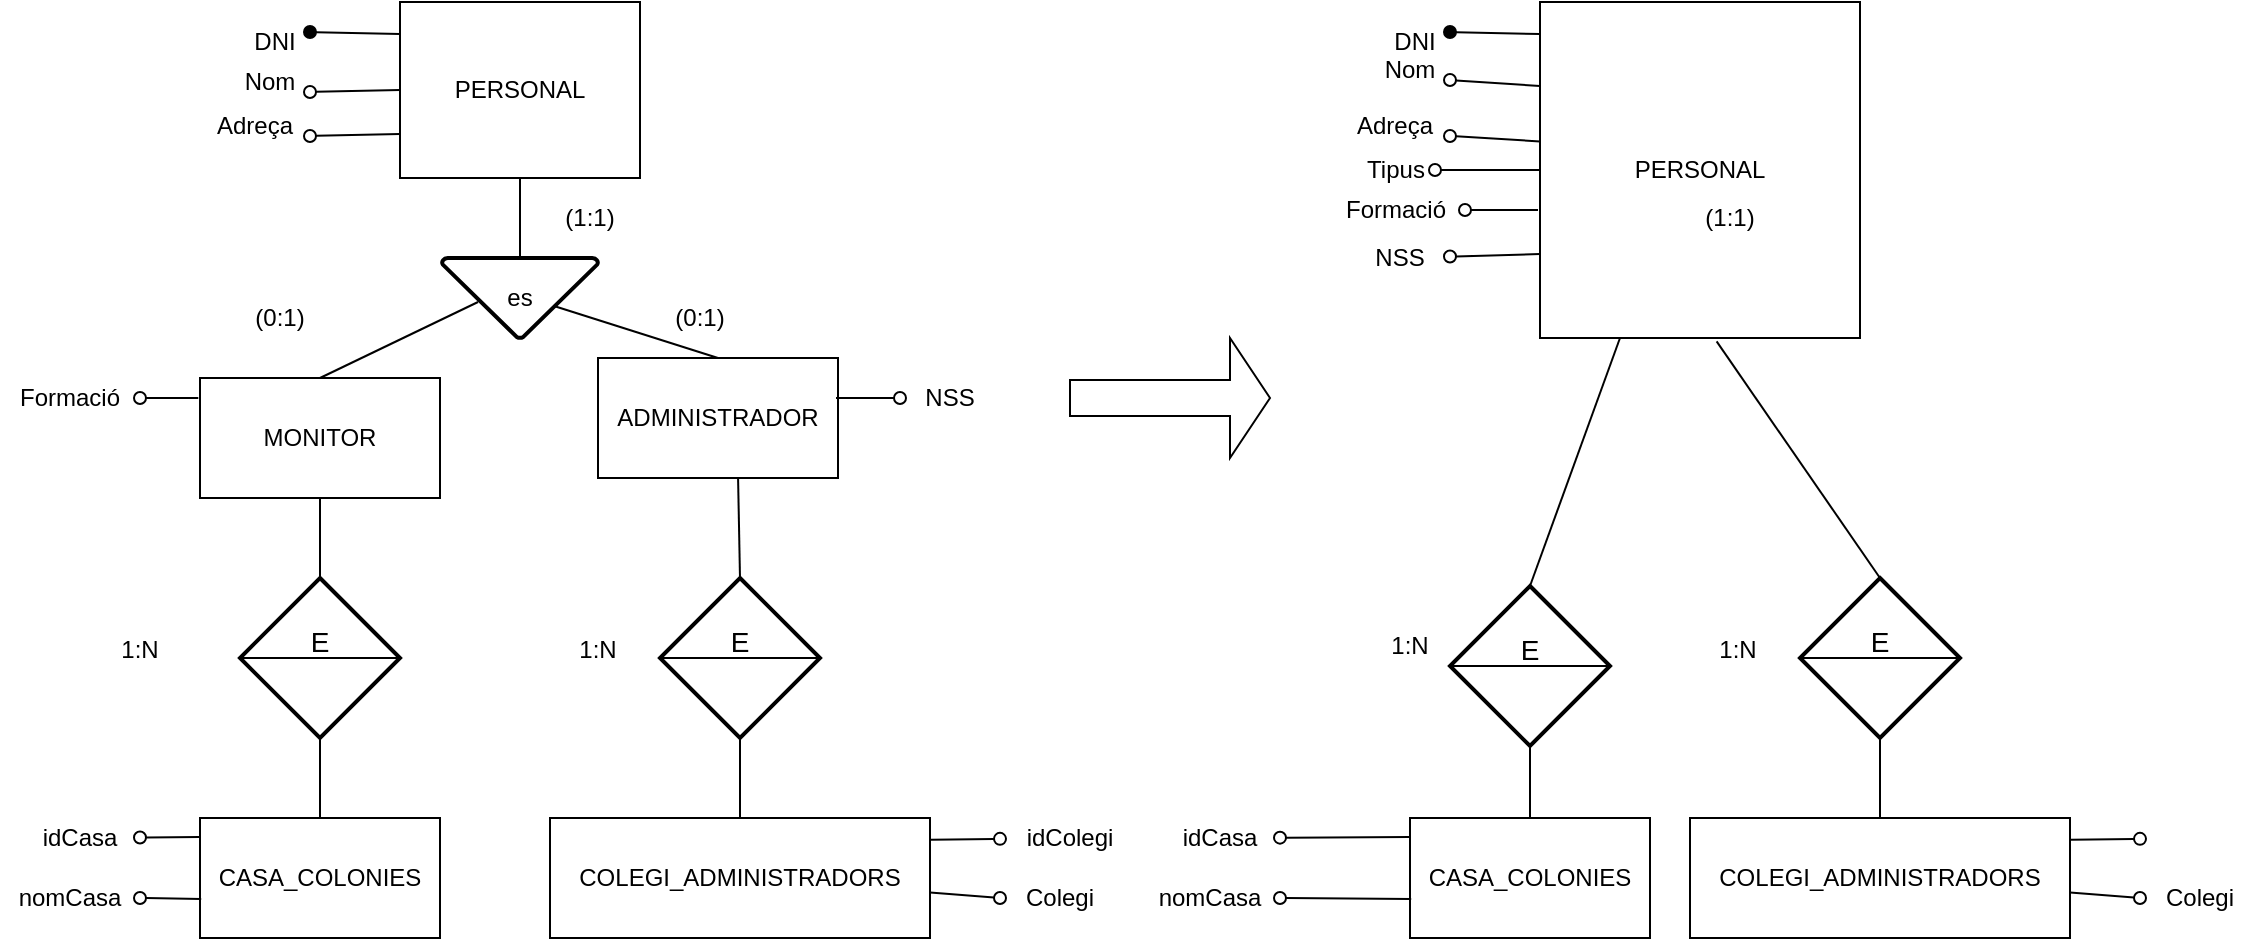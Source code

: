 <mxfile version="12.1.3" type="google" pages="1"><diagram id="mIMrvooYkJurYN2JIIx7" name="Page-1"><mxGraphModel dx="1440" dy="810" grid="1" gridSize="10" guides="1" tooltips="1" connect="1" arrows="1" fold="1" page="1" pageScale="1" pageWidth="827" pageHeight="1169" math="0" shadow="0"><root><mxCell id="0"/><mxCell id="1" parent="0"/><mxCell id="eExFj3xk4d_x_Nszhkfe-7" value="es" style="strokeWidth=2;html=1;shape=mxgraph.flowchart.merge_or_storage;whiteSpace=wrap;" parent="1" vertex="1"><mxGeometry x="361" y="170" width="78" height="40" as="geometry"/></mxCell><mxCell id="eExFj3xk4d_x_Nszhkfe-15" value="" style="endArrow=none;html=1;strokeColor=#000000;exitX=0.5;exitY=0;exitDx=0;exitDy=0;exitPerimeter=0;entryX=0.5;entryY=1;entryDx=0;entryDy=0;" parent="1" source="eExFj3xk4d_x_Nszhkfe-7" target="AGJveGNd4gaMm251c6tO-10" edge="1"><mxGeometry width="50" height="50" relative="1" as="geometry"><mxPoint x="400" y="200" as="sourcePoint"/><mxPoint x="410" y="180" as="targetPoint"/></mxGeometry></mxCell><mxCell id="eExFj3xk4d_x_Nszhkfe-19" value="" style="endArrow=none;html=1;strokeColor=#000000;entryX=0.231;entryY=0.55;entryDx=0;entryDy=0;entryPerimeter=0;exitX=0.5;exitY=0;exitDx=0;exitDy=0;" parent="1" source="AGJveGNd4gaMm251c6tO-19" target="eExFj3xk4d_x_Nszhkfe-7" edge="1"><mxGeometry width="50" height="50" relative="1" as="geometry"><mxPoint x="311" y="235" as="sourcePoint"/><mxPoint x="361" y="185" as="targetPoint"/></mxGeometry></mxCell><mxCell id="eExFj3xk4d_x_Nszhkfe-23" value="" style="endArrow=none;html=1;strokeColor=#000000;entryX=0.5;entryY=0;entryDx=0;entryDy=0;exitX=0.718;exitY=0.6;exitDx=0;exitDy=0;exitPerimeter=0;" parent="1" source="eExFj3xk4d_x_Nszhkfe-7" target="AGJveGNd4gaMm251c6tO-18" edge="1"><mxGeometry width="50" height="50" relative="1" as="geometry"><mxPoint x="410" y="194" as="sourcePoint"/><mxPoint x="510.018" y="170" as="targetPoint"/></mxGeometry></mxCell><mxCell id="eExFj3xk4d_x_Nszhkfe-45" style="edgeStyle=none;rounded=0;orthogonalLoop=1;jettySize=auto;html=1;exitX=0.5;exitY=0;exitDx=0;exitDy=0;startArrow=none;startFill=0;endArrow=none;endFill=0;strokeColor=#000000;entryX=0.5;entryY=1;entryDx=0;entryDy=0;" parent="1" source="eExFj3xk4d_x_Nszhkfe-39" target="AGJveGNd4gaMm251c6tO-19" edge="1"><mxGeometry relative="1" as="geometry"/></mxCell><mxCell id="eExFj3xk4d_x_Nszhkfe-46" style="edgeStyle=none;rounded=0;orthogonalLoop=1;jettySize=auto;html=1;exitX=0.5;exitY=1;exitDx=0;exitDy=0;entryX=0.5;entryY=0;entryDx=0;entryDy=0;startArrow=none;startFill=0;endArrow=none;endFill=0;strokeColor=#000000;" parent="1" source="eExFj3xk4d_x_Nszhkfe-39" target="AGJveGNd4gaMm251c6tO-17" edge="1"><mxGeometry relative="1" as="geometry"/></mxCell><mxCell id="eExFj3xk4d_x_Nszhkfe-39" value="&lt;div&gt;E&lt;/div&gt;&lt;div&gt;&lt;br&gt;&lt;/div&gt;" style="shape=rhombus;strokeWidth=2;fontSize=17;perimeter=rhombusPerimeter;whiteSpace=wrap;html=1;align=center;fontSize=14;" parent="1" vertex="1"><mxGeometry x="260" y="330" width="80" height="80" as="geometry"/></mxCell><mxCell id="eExFj3xk4d_x_Nszhkfe-47" value="" style="line;strokeWidth=1;fillColor=none;align=left;verticalAlign=middle;spacingTop=-1;spacingLeft=3;spacingRight=3;rotatable=0;labelPosition=right;points=[];portConstraint=eastwest;fontSize=12;" parent="1" vertex="1"><mxGeometry x="260" y="366" width="80" height="8" as="geometry"/></mxCell><mxCell id="eExFj3xk4d_x_Nszhkfe-48" style="edgeStyle=none;rounded=0;orthogonalLoop=1;jettySize=auto;html=1;exitX=0.5;exitY=0;exitDx=0;exitDy=0;startArrow=none;startFill=0;endArrow=none;endFill=0;strokeColor=#000000;entryX=0.583;entryY=0.933;entryDx=0;entryDy=0;entryPerimeter=0;" parent="1" source="eExFj3xk4d_x_Nszhkfe-50" target="AGJveGNd4gaMm251c6tO-18" edge="1"><mxGeometry relative="1" as="geometry"><mxPoint x="510" y="296" as="targetPoint"/></mxGeometry></mxCell><mxCell id="eExFj3xk4d_x_Nszhkfe-49" style="edgeStyle=none;rounded=0;orthogonalLoop=1;jettySize=auto;html=1;exitX=0.5;exitY=1;exitDx=0;exitDy=0;startArrow=none;startFill=0;endArrow=none;endFill=0;strokeColor=#000000;entryX=0.5;entryY=0;entryDx=0;entryDy=0;" parent="1" source="eExFj3xk4d_x_Nszhkfe-50" target="AGJveGNd4gaMm251c6tO-16" edge="1"><mxGeometry relative="1" as="geometry"><mxPoint x="510" y="440" as="targetPoint"/></mxGeometry></mxCell><mxCell id="eExFj3xk4d_x_Nszhkfe-50" value="&lt;div&gt;E&lt;/div&gt;&lt;div&gt;&lt;br&gt;&lt;/div&gt;" style="shape=rhombus;strokeWidth=2;fontSize=17;perimeter=rhombusPerimeter;whiteSpace=wrap;html=1;align=center;fontSize=14;" parent="1" vertex="1"><mxGeometry x="470" y="330" width="80" height="80" as="geometry"/></mxCell><mxCell id="eExFj3xk4d_x_Nszhkfe-51" value="" style="line;strokeWidth=1;fillColor=none;align=left;verticalAlign=middle;spacingTop=-1;spacingLeft=3;spacingRight=3;rotatable=0;labelPosition=right;points=[];portConstraint=eastwest;fontSize=12;" parent="1" vertex="1"><mxGeometry x="470" y="366" width="80" height="8" as="geometry"/></mxCell><mxCell id="AGJveGNd4gaMm251c6tO-1" value="1:N" style="text;html=1;strokeColor=none;fillColor=none;align=center;verticalAlign=middle;whiteSpace=wrap;rounded=0;" vertex="1" parent="1"><mxGeometry x="190" y="356" width="40" height="20" as="geometry"/></mxCell><mxCell id="AGJveGNd4gaMm251c6tO-9" value="1:N" style="text;html=1;strokeColor=none;fillColor=none;align=center;verticalAlign=middle;whiteSpace=wrap;rounded=0;" vertex="1" parent="1"><mxGeometry x="419" y="356" width="40" height="20" as="geometry"/></mxCell><mxCell id="AGJveGNd4gaMm251c6tO-10" value="PERSONAL" style="rounded=0;whiteSpace=wrap;html=1;fillColor=#FFFFFF;" vertex="1" parent="1"><mxGeometry x="340" y="42" width="120" height="88" as="geometry"/></mxCell><mxCell id="AGJveGNd4gaMm251c6tO-16" value="&lt;div&gt;COLEGI_ADMINISTRADORS&lt;/div&gt;" style="rounded=0;whiteSpace=wrap;html=1;fillColor=#FFFFFF;" vertex="1" parent="1"><mxGeometry x="415" y="450" width="190" height="60" as="geometry"/></mxCell><mxCell id="AGJveGNd4gaMm251c6tO-17" value="CASA_COLONIES" style="rounded=0;whiteSpace=wrap;html=1;fillColor=#FFFFFF;" vertex="1" parent="1"><mxGeometry x="240" y="450" width="120" height="60" as="geometry"/></mxCell><mxCell id="AGJveGNd4gaMm251c6tO-18" value="ADMINISTRADOR" style="rounded=0;whiteSpace=wrap;html=1;fillColor=#FFFFFF;" vertex="1" parent="1"><mxGeometry x="439" y="220" width="120" height="60" as="geometry"/></mxCell><mxCell id="AGJveGNd4gaMm251c6tO-19" value="MONITOR" style="rounded=0;whiteSpace=wrap;html=1;fillColor=#FFFFFF;" vertex="1" parent="1"><mxGeometry x="240" y="230" width="120" height="60" as="geometry"/></mxCell><mxCell id="AGJveGNd4gaMm251c6tO-64" style="edgeStyle=none;rounded=0;orthogonalLoop=1;jettySize=auto;html=1;exitX=1;exitY=0.5;exitDx=0;exitDy=0;entryX=-0.007;entryY=0.167;entryDx=0;entryDy=0;entryPerimeter=0;startArrow=oval;startFill=0;endArrow=none;endFill=0;strokeColor=#000000;" edge="1" parent="1" source="AGJveGNd4gaMm251c6tO-38" target="AGJveGNd4gaMm251c6tO-19"><mxGeometry relative="1" as="geometry"/></mxCell><mxCell id="AGJveGNd4gaMm251c6tO-38" value="Formació" style="text;html=1;strokeColor=none;fillColor=none;align=center;verticalAlign=middle;whiteSpace=wrap;rounded=0;" vertex="1" parent="1"><mxGeometry x="140" y="230" width="70" height="20" as="geometry"/></mxCell><mxCell id="AGJveGNd4gaMm251c6tO-61" style="edgeStyle=none;rounded=0;orthogonalLoop=1;jettySize=auto;html=1;startArrow=oval;startFill=0;endArrow=none;endFill=0;strokeColor=#000000;" edge="1" parent="1" source="AGJveGNd4gaMm251c6tO-40"><mxGeometry relative="1" as="geometry"><mxPoint x="558" y="240" as="targetPoint"/></mxGeometry></mxCell><mxCell id="AGJveGNd4gaMm251c6tO-40" value="NSS" style="text;html=1;strokeColor=none;fillColor=none;align=center;verticalAlign=middle;whiteSpace=wrap;rounded=0;" vertex="1" parent="1"><mxGeometry x="590" y="230" width="50" height="20" as="geometry"/></mxCell><mxCell id="AGJveGNd4gaMm251c6tO-48" style="edgeStyle=none;rounded=0;orthogonalLoop=1;jettySize=auto;html=1;startArrow=oval;startFill=1;endArrow=none;endFill=0;strokeColor=#000000;exitX=1;exitY=0.25;exitDx=0;exitDy=0;" edge="1" parent="1" source="AGJveGNd4gaMm251c6tO-47"><mxGeometry relative="1" as="geometry"><mxPoint x="340" y="58" as="targetPoint"/><mxPoint x="290" y="58" as="sourcePoint"/></mxGeometry></mxCell><mxCell id="AGJveGNd4gaMm251c6tO-47" value="DNI" style="text;html=1;strokeColor=none;fillColor=none;align=center;verticalAlign=middle;whiteSpace=wrap;rounded=0;" vertex="1" parent="1"><mxGeometry x="260" y="52" width="35" height="20" as="geometry"/></mxCell><mxCell id="AGJveGNd4gaMm251c6tO-58" style="edgeStyle=none;rounded=0;orthogonalLoop=1;jettySize=auto;html=1;exitX=1;exitY=0.75;exitDx=0;exitDy=0;entryX=0;entryY=0.75;entryDx=0;entryDy=0;startArrow=oval;startFill=0;endArrow=none;endFill=0;strokeColor=#000000;" edge="1" parent="1" source="AGJveGNd4gaMm251c6tO-55" target="AGJveGNd4gaMm251c6tO-10"><mxGeometry relative="1" as="geometry"/></mxCell><mxCell id="AGJveGNd4gaMm251c6tO-55" value="Adreça" style="text;html=1;strokeColor=none;fillColor=none;align=center;verticalAlign=middle;whiteSpace=wrap;rounded=0;" vertex="1" parent="1"><mxGeometry x="240" y="94" width="55" height="20" as="geometry"/></mxCell><mxCell id="AGJveGNd4gaMm251c6tO-57" style="edgeStyle=none;rounded=0;orthogonalLoop=1;jettySize=auto;html=1;exitX=1;exitY=0.75;exitDx=0;exitDy=0;entryX=0;entryY=0.5;entryDx=0;entryDy=0;startArrow=oval;startFill=0;endArrow=none;endFill=0;strokeColor=#000000;" edge="1" parent="1" source="AGJveGNd4gaMm251c6tO-56" target="AGJveGNd4gaMm251c6tO-10"><mxGeometry relative="1" as="geometry"/></mxCell><mxCell id="AGJveGNd4gaMm251c6tO-56" value="Nom" style="text;html=1;strokeColor=none;fillColor=none;align=center;verticalAlign=middle;whiteSpace=wrap;rounded=0;" vertex="1" parent="1"><mxGeometry x="255" y="72" width="40" height="20" as="geometry"/></mxCell><mxCell id="AGJveGNd4gaMm251c6tO-67" style="edgeStyle=none;rounded=0;orthogonalLoop=1;jettySize=auto;html=1;entryX=1.002;entryY=0.181;entryDx=0;entryDy=0;entryPerimeter=0;startArrow=oval;startFill=0;endArrow=none;endFill=0;strokeColor=#000000;" edge="1" parent="1" source="AGJveGNd4gaMm251c6tO-65" target="AGJveGNd4gaMm251c6tO-16"><mxGeometry relative="1" as="geometry"/></mxCell><mxCell id="AGJveGNd4gaMm251c6tO-65" value="idColegi" style="text;html=1;strokeColor=none;fillColor=none;align=center;verticalAlign=middle;whiteSpace=wrap;rounded=0;" vertex="1" parent="1"><mxGeometry x="640" y="450" width="70" height="20" as="geometry"/></mxCell><mxCell id="AGJveGNd4gaMm251c6tO-68" style="edgeStyle=none;rounded=0;orthogonalLoop=1;jettySize=auto;html=1;exitX=0;exitY=0.5;exitDx=0;exitDy=0;startArrow=oval;startFill=0;endArrow=none;endFill=0;strokeColor=#000000;" edge="1" parent="1" source="AGJveGNd4gaMm251c6tO-66" target="AGJveGNd4gaMm251c6tO-16"><mxGeometry relative="1" as="geometry"/></mxCell><mxCell id="AGJveGNd4gaMm251c6tO-66" value="Colegi" style="text;html=1;strokeColor=none;fillColor=none;align=center;verticalAlign=middle;whiteSpace=wrap;rounded=0;" vertex="1" parent="1"><mxGeometry x="640" y="480" width="60" height="20" as="geometry"/></mxCell><mxCell id="AGJveGNd4gaMm251c6tO-71" style="edgeStyle=none;rounded=0;orthogonalLoop=1;jettySize=auto;html=1;entryX=-0.001;entryY=0.158;entryDx=0;entryDy=0;entryPerimeter=0;startArrow=oval;startFill=0;endArrow=none;endFill=0;strokeColor=#000000;" edge="1" parent="1" source="AGJveGNd4gaMm251c6tO-69" target="AGJveGNd4gaMm251c6tO-17"><mxGeometry relative="1" as="geometry"/></mxCell><mxCell id="AGJveGNd4gaMm251c6tO-69" value="idCasa" style="text;html=1;strokeColor=none;fillColor=none;align=center;verticalAlign=middle;whiteSpace=wrap;rounded=0;" vertex="1" parent="1"><mxGeometry x="150" y="450" width="60" height="20" as="geometry"/></mxCell><mxCell id="AGJveGNd4gaMm251c6tO-72" style="edgeStyle=none;rounded=0;orthogonalLoop=1;jettySize=auto;html=1;exitX=1;exitY=0.5;exitDx=0;exitDy=0;entryX=0.005;entryY=0.675;entryDx=0;entryDy=0;entryPerimeter=0;startArrow=oval;startFill=0;endArrow=none;endFill=0;strokeColor=#000000;" edge="1" parent="1" source="AGJveGNd4gaMm251c6tO-70" target="AGJveGNd4gaMm251c6tO-17"><mxGeometry relative="1" as="geometry"/></mxCell><mxCell id="AGJveGNd4gaMm251c6tO-70" value="nomCasa" style="text;html=1;strokeColor=none;fillColor=none;align=center;verticalAlign=middle;whiteSpace=wrap;rounded=0;" vertex="1" parent="1"><mxGeometry x="140" y="480" width="70" height="20" as="geometry"/></mxCell><mxCell id="AGJveGNd4gaMm251c6tO-73" value="(1:1)" style="text;html=1;strokeColor=none;fillColor=none;align=center;verticalAlign=middle;whiteSpace=wrap;rounded=0;" vertex="1" parent="1"><mxGeometry x="415" y="140" width="40" height="20" as="geometry"/></mxCell><mxCell id="AGJveGNd4gaMm251c6tO-74" value="(0:1)" style="text;html=1;strokeColor=none;fillColor=none;align=center;verticalAlign=middle;whiteSpace=wrap;rounded=0;" vertex="1" parent="1"><mxGeometry x="470" y="190" width="40" height="20" as="geometry"/></mxCell><mxCell id="AGJveGNd4gaMm251c6tO-75" value="(0:1)" style="text;html=1;strokeColor=none;fillColor=none;align=center;verticalAlign=middle;whiteSpace=wrap;rounded=0;" vertex="1" parent="1"><mxGeometry x="260" y="190" width="40" height="20" as="geometry"/></mxCell><mxCell id="AGJveGNd4gaMm251c6tO-80" style="edgeStyle=none;rounded=0;orthogonalLoop=1;jettySize=auto;html=1;exitX=0.5;exitY=0;exitDx=0;exitDy=0;startArrow=none;startFill=0;endArrow=none;endFill=0;strokeColor=#000000;entryX=0.25;entryY=1;entryDx=0;entryDy=0;" edge="1" parent="1" source="AGJveGNd4gaMm251c6tO-82" target="AGJveGNd4gaMm251c6tO-90"><mxGeometry relative="1" as="geometry"><mxPoint x="870" y="290" as="targetPoint"/></mxGeometry></mxCell><mxCell id="AGJveGNd4gaMm251c6tO-81" style="edgeStyle=none;rounded=0;orthogonalLoop=1;jettySize=auto;html=1;exitX=0.5;exitY=1;exitDx=0;exitDy=0;entryX=0.5;entryY=0;entryDx=0;entryDy=0;startArrow=none;startFill=0;endArrow=none;endFill=0;strokeColor=#000000;" edge="1" parent="1" source="AGJveGNd4gaMm251c6tO-82" target="AGJveGNd4gaMm251c6tO-92"><mxGeometry relative="1" as="geometry"/></mxCell><mxCell id="AGJveGNd4gaMm251c6tO-82" value="&lt;div&gt;E&lt;/div&gt;&lt;div&gt;&lt;br&gt;&lt;/div&gt;" style="shape=rhombus;strokeWidth=2;fontSize=17;perimeter=rhombusPerimeter;whiteSpace=wrap;html=1;align=center;fontSize=14;" vertex="1" parent="1"><mxGeometry x="865" y="334" width="80" height="80" as="geometry"/></mxCell><mxCell id="AGJveGNd4gaMm251c6tO-83" value="" style="line;strokeWidth=1;fillColor=none;align=left;verticalAlign=middle;spacingTop=-1;spacingLeft=3;spacingRight=3;rotatable=0;labelPosition=right;points=[];portConstraint=eastwest;fontSize=12;" vertex="1" parent="1"><mxGeometry x="865" y="370" width="80" height="8" as="geometry"/></mxCell><mxCell id="AGJveGNd4gaMm251c6tO-84" style="edgeStyle=none;rounded=0;orthogonalLoop=1;jettySize=auto;html=1;exitX=0.5;exitY=0;exitDx=0;exitDy=0;startArrow=none;startFill=0;endArrow=none;endFill=0;strokeColor=#000000;entryX=0.552;entryY=1.01;entryDx=0;entryDy=0;entryPerimeter=0;" edge="1" parent="1" source="AGJveGNd4gaMm251c6tO-86" target="AGJveGNd4gaMm251c6tO-90"><mxGeometry relative="1" as="geometry"><mxPoint x="1078.96" y="275.98" as="targetPoint"/></mxGeometry></mxCell><mxCell id="AGJveGNd4gaMm251c6tO-85" style="edgeStyle=none;rounded=0;orthogonalLoop=1;jettySize=auto;html=1;exitX=0.5;exitY=1;exitDx=0;exitDy=0;startArrow=none;startFill=0;endArrow=none;endFill=0;strokeColor=#000000;entryX=0.5;entryY=0;entryDx=0;entryDy=0;" edge="1" parent="1" source="AGJveGNd4gaMm251c6tO-86" target="AGJveGNd4gaMm251c6tO-91"><mxGeometry relative="1" as="geometry"><mxPoint x="1080" y="440" as="targetPoint"/></mxGeometry></mxCell><mxCell id="AGJveGNd4gaMm251c6tO-86" value="&lt;div&gt;E&lt;/div&gt;&lt;div&gt;&lt;br&gt;&lt;/div&gt;" style="shape=rhombus;strokeWidth=2;fontSize=17;perimeter=rhombusPerimeter;whiteSpace=wrap;html=1;align=center;fontSize=14;" vertex="1" parent="1"><mxGeometry x="1040" y="330" width="80" height="80" as="geometry"/></mxCell><mxCell id="AGJveGNd4gaMm251c6tO-87" value="" style="line;strokeWidth=1;fillColor=none;align=left;verticalAlign=middle;spacingTop=-1;spacingLeft=3;spacingRight=3;rotatable=0;labelPosition=right;points=[];portConstraint=eastwest;fontSize=12;" vertex="1" parent="1"><mxGeometry x="1040" y="366" width="80" height="8" as="geometry"/></mxCell><mxCell id="AGJveGNd4gaMm251c6tO-88" value="1:N" style="text;html=1;strokeColor=none;fillColor=none;align=center;verticalAlign=middle;whiteSpace=wrap;rounded=0;" vertex="1" parent="1"><mxGeometry x="825" y="354" width="40" height="20" as="geometry"/></mxCell><mxCell id="AGJveGNd4gaMm251c6tO-89" value="1:N" style="text;html=1;strokeColor=none;fillColor=none;align=center;verticalAlign=middle;whiteSpace=wrap;rounded=0;" vertex="1" parent="1"><mxGeometry x="989" y="356" width="40" height="20" as="geometry"/></mxCell><mxCell id="AGJveGNd4gaMm251c6tO-90" value="PERSONAL" style="rounded=0;whiteSpace=wrap;html=1;fillColor=#FFFFFF;" vertex="1" parent="1"><mxGeometry x="910" y="42" width="160" height="168" as="geometry"/></mxCell><mxCell id="AGJveGNd4gaMm251c6tO-91" value="&lt;div&gt;COLEGI_ADMINISTRADORS&lt;/div&gt;" style="rounded=0;whiteSpace=wrap;html=1;fillColor=#FFFFFF;" vertex="1" parent="1"><mxGeometry x="985" y="450" width="190" height="60" as="geometry"/></mxCell><mxCell id="AGJveGNd4gaMm251c6tO-92" value="CASA_COLONIES" style="rounded=0;whiteSpace=wrap;html=1;fillColor=#FFFFFF;" vertex="1" parent="1"><mxGeometry x="845" y="450" width="120" height="60" as="geometry"/></mxCell><mxCell id="AGJveGNd4gaMm251c6tO-95" style="edgeStyle=none;rounded=0;orthogonalLoop=1;jettySize=auto;html=1;exitX=1;exitY=0.5;exitDx=0;exitDy=0;startArrow=oval;startFill=0;endArrow=none;endFill=0;strokeColor=#000000;" edge="1" parent="1" source="AGJveGNd4gaMm251c6tO-96"><mxGeometry relative="1" as="geometry"><mxPoint x="909" y="146" as="targetPoint"/></mxGeometry></mxCell><mxCell id="AGJveGNd4gaMm251c6tO-96" value="Formació" style="text;html=1;strokeColor=none;fillColor=none;align=center;verticalAlign=middle;whiteSpace=wrap;rounded=0;" vertex="1" parent="1"><mxGeometry x="802.5" y="136" width="70" height="20" as="geometry"/></mxCell><mxCell id="AGJveGNd4gaMm251c6tO-97" style="edgeStyle=none;rounded=0;orthogonalLoop=1;jettySize=auto;html=1;startArrow=oval;startFill=0;endArrow=none;endFill=0;strokeColor=#000000;entryX=0;entryY=0.75;entryDx=0;entryDy=0;" edge="1" parent="1" source="AGJveGNd4gaMm251c6tO-98" target="AGJveGNd4gaMm251c6tO-90"><mxGeometry relative="1" as="geometry"><mxPoint x="912" y="159" as="targetPoint"/></mxGeometry></mxCell><mxCell id="AGJveGNd4gaMm251c6tO-98" value="NSS" style="text;html=1;strokeColor=none;fillColor=none;align=center;verticalAlign=middle;whiteSpace=wrap;rounded=0;" vertex="1" parent="1"><mxGeometry x="815" y="160" width="50" height="20" as="geometry"/></mxCell><mxCell id="AGJveGNd4gaMm251c6tO-99" style="edgeStyle=none;rounded=0;orthogonalLoop=1;jettySize=auto;html=1;startArrow=oval;startFill=1;endArrow=none;endFill=0;strokeColor=#000000;exitX=1;exitY=0.25;exitDx=0;exitDy=0;" edge="1" parent="1" source="AGJveGNd4gaMm251c6tO-100"><mxGeometry relative="1" as="geometry"><mxPoint x="910" y="58" as="targetPoint"/><mxPoint x="860" y="58" as="sourcePoint"/></mxGeometry></mxCell><mxCell id="AGJveGNd4gaMm251c6tO-100" value="DNI" style="text;html=1;strokeColor=none;fillColor=none;align=center;verticalAlign=middle;whiteSpace=wrap;rounded=0;" vertex="1" parent="1"><mxGeometry x="830" y="52" width="35" height="20" as="geometry"/></mxCell><mxCell id="AGJveGNd4gaMm251c6tO-101" style="edgeStyle=none;rounded=0;orthogonalLoop=1;jettySize=auto;html=1;exitX=1;exitY=0.75;exitDx=0;exitDy=0;entryX=0;entryY=0.415;entryDx=0;entryDy=0;startArrow=oval;startFill=0;endArrow=none;endFill=0;strokeColor=#000000;entryPerimeter=0;" edge="1" parent="1" source="AGJveGNd4gaMm251c6tO-102" target="AGJveGNd4gaMm251c6tO-90"><mxGeometry relative="1" as="geometry"/></mxCell><mxCell id="AGJveGNd4gaMm251c6tO-102" value="Adreça" style="text;html=1;strokeColor=none;fillColor=none;align=center;verticalAlign=middle;whiteSpace=wrap;rounded=0;" vertex="1" parent="1"><mxGeometry x="810" y="94" width="55" height="20" as="geometry"/></mxCell><mxCell id="AGJveGNd4gaMm251c6tO-103" style="edgeStyle=none;rounded=0;orthogonalLoop=1;jettySize=auto;html=1;exitX=1;exitY=0.75;exitDx=0;exitDy=0;startArrow=oval;startFill=0;endArrow=none;endFill=0;strokeColor=#000000;entryX=0;entryY=0.25;entryDx=0;entryDy=0;" edge="1" parent="1" source="AGJveGNd4gaMm251c6tO-104" target="AGJveGNd4gaMm251c6tO-90"><mxGeometry relative="1" as="geometry"><mxPoint x="907" y="87" as="targetPoint"/></mxGeometry></mxCell><mxCell id="AGJveGNd4gaMm251c6tO-104" value="Nom" style="text;html=1;strokeColor=none;fillColor=none;align=center;verticalAlign=middle;whiteSpace=wrap;rounded=0;" vertex="1" parent="1"><mxGeometry x="825" y="66" width="40" height="20" as="geometry"/></mxCell><mxCell id="AGJveGNd4gaMm251c6tO-105" style="edgeStyle=none;rounded=0;orthogonalLoop=1;jettySize=auto;html=1;entryX=1.002;entryY=0.181;entryDx=0;entryDy=0;entryPerimeter=0;startArrow=oval;startFill=0;endArrow=none;endFill=0;strokeColor=#000000;" edge="1" parent="1" target="AGJveGNd4gaMm251c6tO-91"><mxGeometry relative="1" as="geometry"><mxPoint x="1210" y="460.432" as="sourcePoint"/></mxGeometry></mxCell><mxCell id="AGJveGNd4gaMm251c6tO-106" style="edgeStyle=none;rounded=0;orthogonalLoop=1;jettySize=auto;html=1;exitX=0;exitY=0.5;exitDx=0;exitDy=0;startArrow=oval;startFill=0;endArrow=none;endFill=0;strokeColor=#000000;" edge="1" parent="1" source="AGJveGNd4gaMm251c6tO-107" target="AGJveGNd4gaMm251c6tO-91"><mxGeometry relative="1" as="geometry"/></mxCell><mxCell id="AGJveGNd4gaMm251c6tO-107" value="Colegi" style="text;html=1;strokeColor=none;fillColor=none;align=center;verticalAlign=middle;whiteSpace=wrap;rounded=0;" vertex="1" parent="1"><mxGeometry x="1210" y="480" width="60" height="20" as="geometry"/></mxCell><mxCell id="AGJveGNd4gaMm251c6tO-108" style="edgeStyle=none;rounded=0;orthogonalLoop=1;jettySize=auto;html=1;entryX=-0.001;entryY=0.158;entryDx=0;entryDy=0;entryPerimeter=0;startArrow=oval;startFill=0;endArrow=none;endFill=0;strokeColor=#000000;" edge="1" parent="1" source="AGJveGNd4gaMm251c6tO-109" target="AGJveGNd4gaMm251c6tO-92"><mxGeometry relative="1" as="geometry"/></mxCell><mxCell id="AGJveGNd4gaMm251c6tO-109" value="idCasa" style="text;html=1;strokeColor=none;fillColor=none;align=center;verticalAlign=middle;whiteSpace=wrap;rounded=0;" vertex="1" parent="1"><mxGeometry x="720" y="450" width="60" height="20" as="geometry"/></mxCell><mxCell id="AGJveGNd4gaMm251c6tO-110" style="edgeStyle=none;rounded=0;orthogonalLoop=1;jettySize=auto;html=1;exitX=1;exitY=0.5;exitDx=0;exitDy=0;entryX=0.005;entryY=0.675;entryDx=0;entryDy=0;entryPerimeter=0;startArrow=oval;startFill=0;endArrow=none;endFill=0;strokeColor=#000000;" edge="1" parent="1" source="AGJveGNd4gaMm251c6tO-111" target="AGJveGNd4gaMm251c6tO-92"><mxGeometry relative="1" as="geometry"/></mxCell><mxCell id="AGJveGNd4gaMm251c6tO-111" value="nomCasa" style="text;html=1;strokeColor=none;fillColor=none;align=center;verticalAlign=middle;whiteSpace=wrap;rounded=0;" vertex="1" parent="1"><mxGeometry x="710" y="480" width="70" height="20" as="geometry"/></mxCell><mxCell id="AGJveGNd4gaMm251c6tO-112" value="(1:1)" style="text;html=1;strokeColor=none;fillColor=none;align=center;verticalAlign=middle;whiteSpace=wrap;rounded=0;" vertex="1" parent="1"><mxGeometry x="985" y="140" width="40" height="20" as="geometry"/></mxCell><mxCell id="AGJveGNd4gaMm251c6tO-118" style="edgeStyle=none;rounded=0;orthogonalLoop=1;jettySize=auto;html=1;entryX=0;entryY=0.5;entryDx=0;entryDy=0;startArrow=oval;startFill=0;endArrow=none;endFill=0;strokeColor=#000000;" edge="1" parent="1" source="AGJveGNd4gaMm251c6tO-117" target="AGJveGNd4gaMm251c6tO-90"><mxGeometry relative="1" as="geometry"/></mxCell><mxCell id="AGJveGNd4gaMm251c6tO-117" value="Tipus" style="text;html=1;strokeColor=none;fillColor=none;align=center;verticalAlign=middle;whiteSpace=wrap;rounded=0;" vertex="1" parent="1"><mxGeometry x="817.5" y="116" width="40" height="20" as="geometry"/></mxCell><mxCell id="AGJveGNd4gaMm251c6tO-121" value="" style="shape=singleArrow;whiteSpace=wrap;html=1;fillColor=#FFFFFF;" vertex="1" parent="1"><mxGeometry x="675" y="210" width="100" height="60" as="geometry"/></mxCell></root></mxGraphModel></diagram></mxfile>